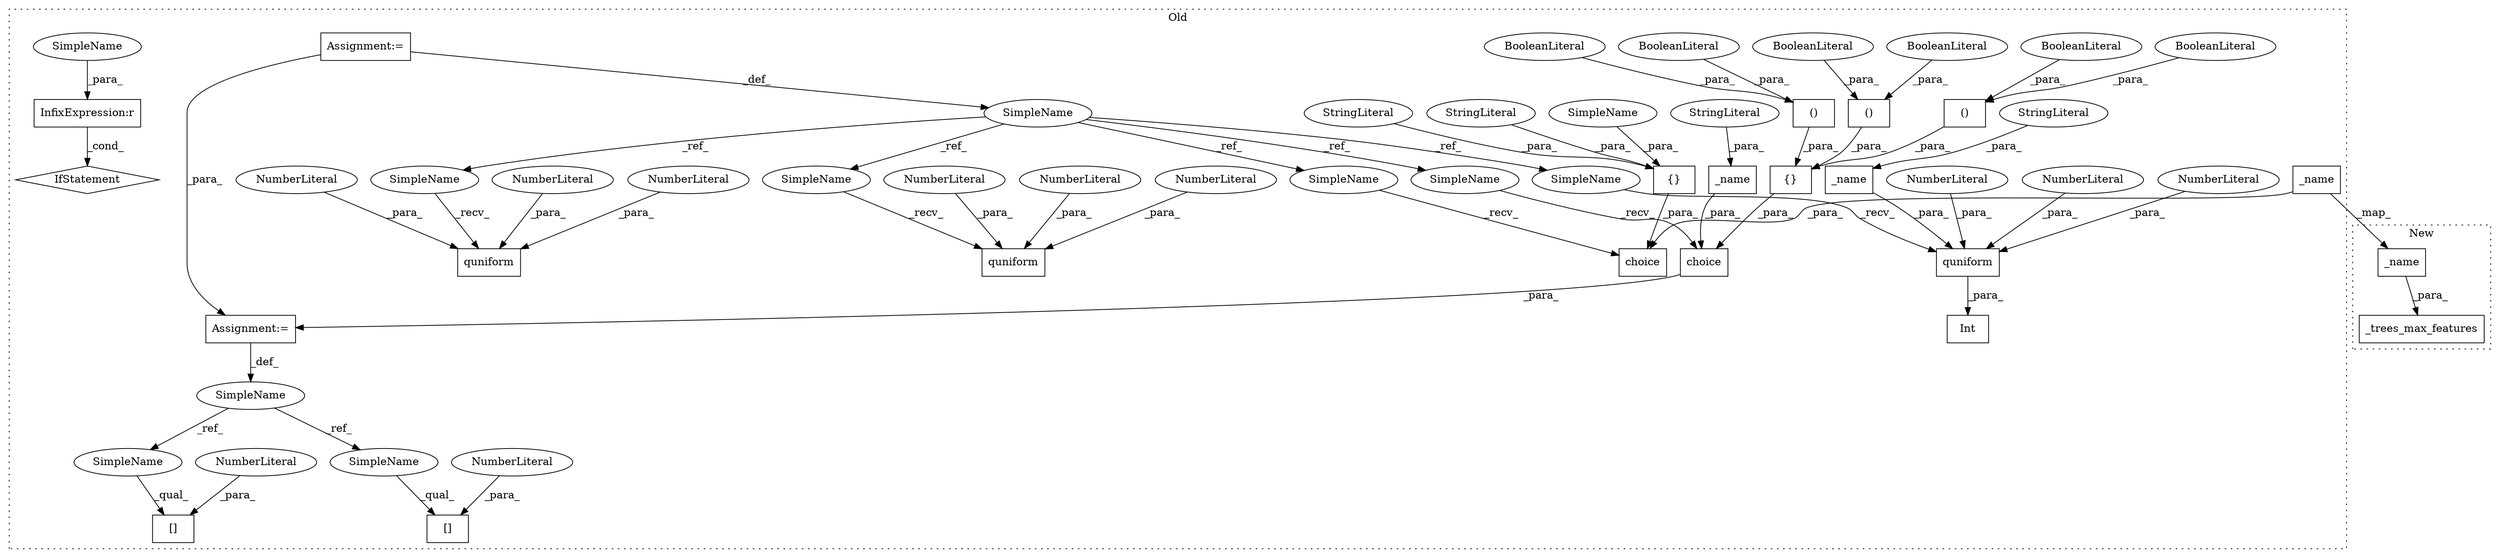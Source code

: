 digraph G {
subgraph cluster0 {
1 [label="Int" a="32" s="21665,21710" l="4,1" shape="box"];
3 [label="_name" a="32" s="21681,21701" l="6,1" shape="box"];
4 [label="quniform" a="32" s="21672,21709" l="9,1" shape="box"];
5 [label="NumberLiteral" a="34" s="21708" l="1" shape="ellipse"];
6 [label="NumberLiteral" a="34" s="21705" l="2" shape="ellipse"];
7 [label="NumberLiteral" a="34" s="21703" l="1" shape="ellipse"];
8 [label="SimpleName" a="42" s="21261" l="2" shape="ellipse"];
9 [label="choice" a="32" s="21460,21587" l="7,1" shape="box"];
10 [label="()" a="106" s="21533" l="22" shape="box"];
11 [label="{}" a="4" s="21499,21585" l="6,2" shape="box"];
12 [label="()" a="106" s="21505" l="21" shape="box"];
13 [label="[]" a="2" s="22158,22173" l="14,1" shape="box"];
14 [label="()" a="106" s="21562" l="23" shape="box"];
15 [label="[]" a="2" s="22105,22120" l="14,1" shape="box"];
16 [label="NumberLiteral" a="34" s="22172" l="1" shape="ellipse"];
17 [label="NumberLiteral" a="34" s="22119" l="1" shape="ellipse"];
18 [label="_name" a="32" s="21467,21488" l="6,1" shape="box"];
19 [label="BooleanLiteral" a="9" s="21522" l="4" shape="ellipse"];
20 [label="BooleanLiteral" a="9" s="21550" l="5" shape="ellipse"];
21 [label="BooleanLiteral" a="9" s="21562" l="5" shape="ellipse"];
22 [label="BooleanLiteral" a="9" s="21580" l="5" shape="ellipse"];
23 [label="BooleanLiteral" a="9" s="21533" l="4" shape="ellipse"];
24 [label="quniform" a="32" s="22020,22060" l="9,1" shape="box"];
25 [label="NumberLiteral" a="34" s="22057" l="1" shape="ellipse"];
26 [label="NumberLiteral" a="34" s="22055" l="1" shape="ellipse"];
27 [label="NumberLiteral" a="34" s="22059" l="1" shape="ellipse"];
28 [label="BooleanLiteral" a="9" s="21505" l="4" shape="ellipse"];
29 [label="quniform" a="32" s="21922,21964" l="9,1" shape="box"];
30 [label="NumberLiteral" a="34" s="21963" l="1" shape="ellipse"];
31 [label="NumberLiteral" a="34" s="21960" l="2" shape="ellipse"];
32 [label="NumberLiteral" a="34" s="21958" l="1" shape="ellipse"];
33 [label="SimpleName" a="42" s="21443" l="13" shape="ellipse"];
34 [label="choice" a="32" s="21799,21860" l="7,1" shape="box"];
35 [label="{}" a="4" s="21840,21859" l="1,1" shape="box"];
36 [label="Assignment:=" a="7" s="21456" l="1" shape="box"];
37 [label="StringLiteral" a="45" s="21841" l="6" shape="ellipse"];
38 [label="StringLiteral" a="45" s="21848" l="6" shape="ellipse"];
39 [label="StringLiteral" a="45" s="21687" l="14" shape="ellipse"];
40 [label="Assignment:=" a="7" s="21261" l="2" shape="box"];
41 [label="StringLiteral" a="45" s="21473" l="15" shape="ellipse"];
43 [label="_name" a="32" s="21806,21826" l="6,1" shape="box"];
44 [label="InfixExpression:r" a="27" s="21739" l="4" shape="box"];
45 [label="IfStatement" a="25" s="21748" l="3" shape="diamond"];
46 [label="SimpleName" a="42" s="21855" l="4" shape="ellipse"];
47 [label="SimpleName" a="42" s="21743" l="4" shape="ellipse"];
48 [label="SimpleName" a="42" s="22158" l="13" shape="ellipse"];
49 [label="SimpleName" a="42" s="22105" l="13" shape="ellipse"];
50 [label="SimpleName" a="42" s="21796" l="2" shape="ellipse"];
51 [label="SimpleName" a="42" s="22017" l="2" shape="ellipse"];
52 [label="SimpleName" a="42" s="21669" l="2" shape="ellipse"];
53 [label="SimpleName" a="42" s="21457" l="2" shape="ellipse"];
54 [label="SimpleName" a="42" s="21919" l="2" shape="ellipse"];
label = "Old";
style="dotted";
}
subgraph cluster1 {
2 [label="_trees_max_features" a="32" s="22507,22548" l="20,1" shape="box"];
42 [label="_name" a="32" s="22527,22547" l="6,1" shape="box"];
label = "New";
style="dotted";
}
3 -> 4 [label="_para_"];
4 -> 1 [label="_para_"];
5 -> 4 [label="_para_"];
6 -> 4 [label="_para_"];
7 -> 4 [label="_para_"];
8 -> 52 [label="_ref_"];
8 -> 51 [label="_ref_"];
8 -> 54 [label="_ref_"];
8 -> 53 [label="_ref_"];
8 -> 50 [label="_ref_"];
9 -> 36 [label="_para_"];
10 -> 11 [label="_para_"];
11 -> 9 [label="_para_"];
12 -> 11 [label="_para_"];
14 -> 11 [label="_para_"];
16 -> 13 [label="_para_"];
17 -> 15 [label="_para_"];
18 -> 9 [label="_para_"];
19 -> 12 [label="_para_"];
20 -> 10 [label="_para_"];
21 -> 14 [label="_para_"];
22 -> 14 [label="_para_"];
23 -> 10 [label="_para_"];
25 -> 24 [label="_para_"];
26 -> 24 [label="_para_"];
27 -> 24 [label="_para_"];
28 -> 12 [label="_para_"];
30 -> 29 [label="_para_"];
31 -> 29 [label="_para_"];
32 -> 29 [label="_para_"];
33 -> 48 [label="_ref_"];
33 -> 49 [label="_ref_"];
35 -> 34 [label="_para_"];
36 -> 33 [label="_def_"];
37 -> 35 [label="_para_"];
38 -> 35 [label="_para_"];
39 -> 3 [label="_para_"];
40 -> 8 [label="_def_"];
40 -> 36 [label="_para_"];
41 -> 18 [label="_para_"];
42 -> 2 [label="_para_"];
43 -> 42 [label="_map_"];
43 -> 34 [label="_para_"];
44 -> 45 [label="_cond_"];
46 -> 35 [label="_para_"];
47 -> 44 [label="_para_"];
48 -> 13 [label="_qual_"];
49 -> 15 [label="_qual_"];
50 -> 34 [label="_recv_"];
51 -> 24 [label="_recv_"];
52 -> 4 [label="_recv_"];
53 -> 9 [label="_recv_"];
54 -> 29 [label="_recv_"];
}